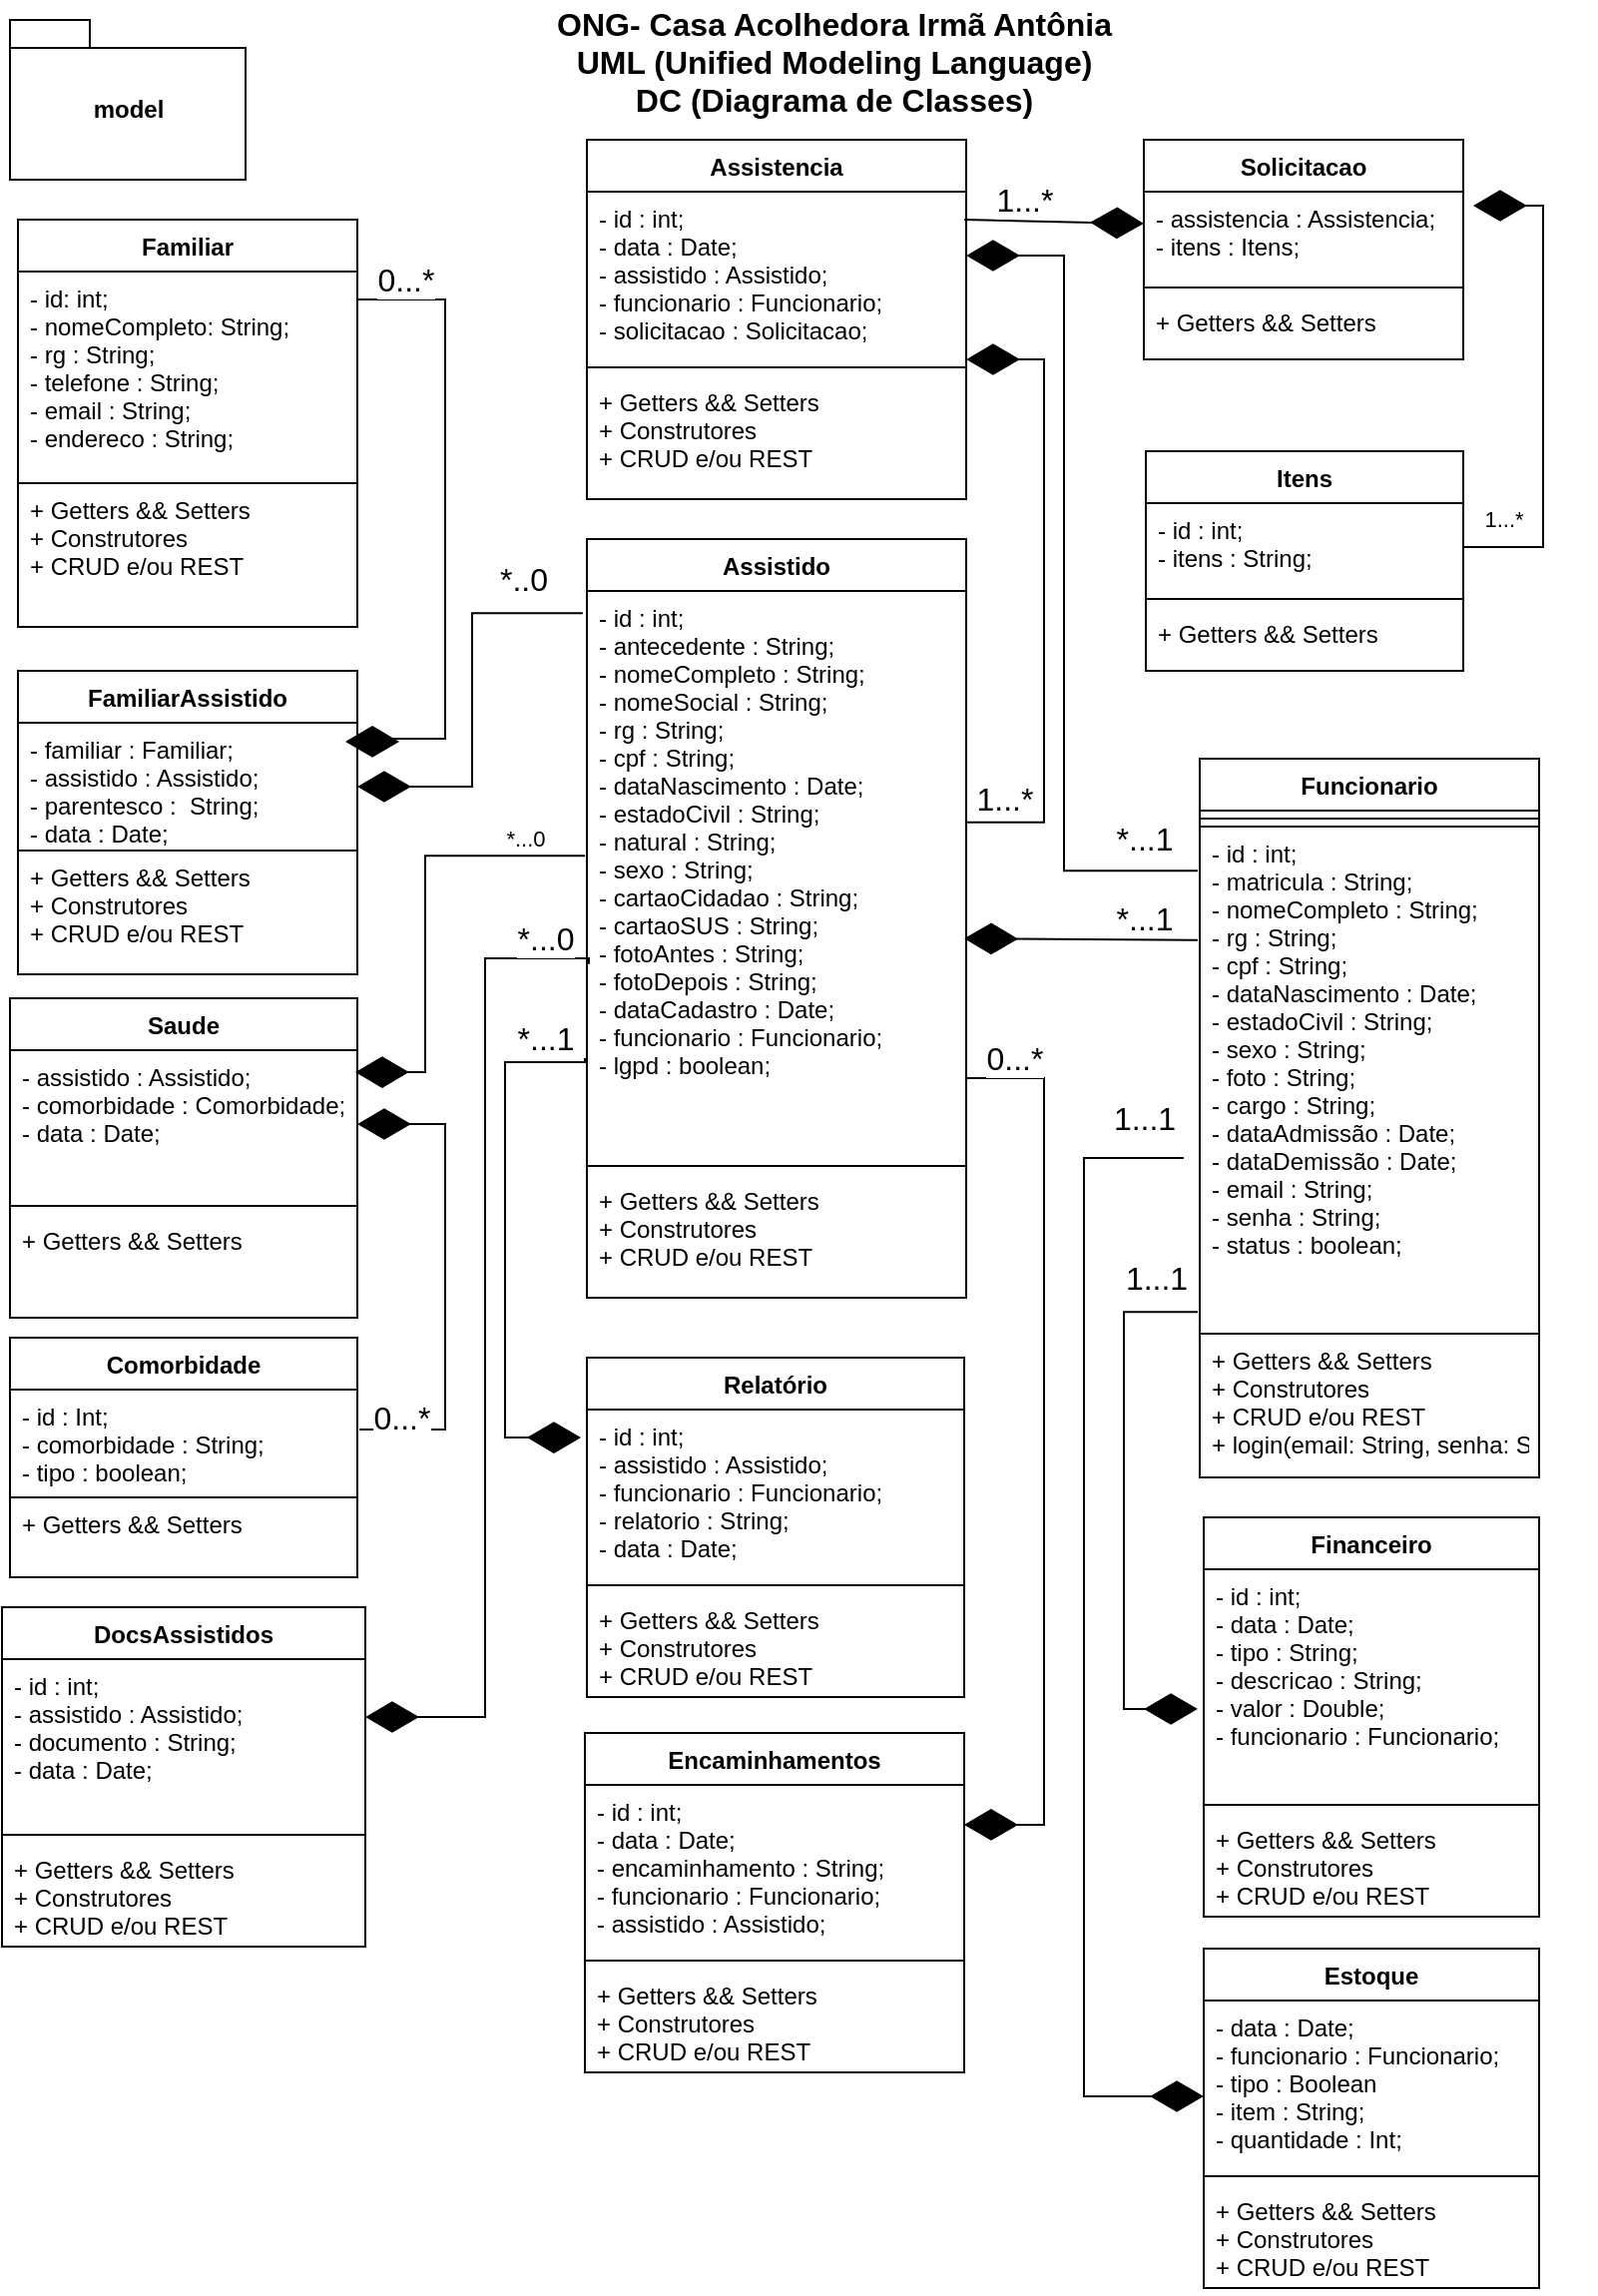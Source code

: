 <mxfile version="17.1.3" type="device"><diagram id="V8NIEzu3ds6T8y8G-yu7" name="Page-1"><mxGraphModel dx="868" dy="450" grid="1" gridSize="10" guides="1" tooltips="1" connect="1" arrows="1" fold="1" page="1" pageScale="1" pageWidth="827" pageHeight="1169" math="0" shadow="0"><root><mxCell id="0"/><mxCell id="1" parent="0"/><mxCell id="LsEdg0_R3i5YZ1CiwI1N-1" value="ONG- Casa Acolhedora Irmã Antônia&#10;UML (Unified Modeling Language)&#10;DC (Diagrama de Classes)" style="text;align=center;fontStyle=1;verticalAlign=middle;spacingLeft=3;spacingRight=3;strokeColor=none;rotatable=0;points=[[0,0.5],[1,0.5]];portConstraint=eastwest;fontSize=16;" parent="1" vertex="1"><mxGeometry x="270" y="10" width="350" height="60" as="geometry"/></mxCell><mxCell id="LsEdg0_R3i5YZ1CiwI1N-2" value="Assistido" style="swimlane;fontStyle=1;align=center;verticalAlign=top;childLayout=stackLayout;horizontal=1;startSize=26;horizontalStack=0;resizeParent=1;resizeParentMax=0;resizeLast=0;collapsible=1;marginBottom=0;" parent="1" vertex="1"><mxGeometry x="321" y="280" width="190" height="380" as="geometry"/></mxCell><mxCell id="LsEdg0_R3i5YZ1CiwI1N-23" value="- id : int;&#10;- antecedente : String;&#10;- nomeCompleto : String;&#10;- nomeSocial : String;&#10;- rg : String;&#10;- cpf : String;&#10;- dataNascimento : Date;&#10;- estadoCivil : String;&#10;- natural : String;&#10;- sexo : String;&#10;- cartaoCidadao : String;&#10;- cartaoSUS : String;&#10;- fotoAntes : String;&#10;- fotoDepois : String;&#10;- dataCadastro : Date;&#10;- funcionario : Funcionario;&#10;- lgpd : boolean;" style="text;strokeColor=none;fillColor=none;align=left;verticalAlign=top;spacingLeft=4;spacingRight=4;overflow=hidden;rotatable=0;points=[[0,0.5],[1,0.5]];portConstraint=eastwest;" parent="LsEdg0_R3i5YZ1CiwI1N-2" vertex="1"><mxGeometry y="26" width="190" height="284" as="geometry"/></mxCell><mxCell id="LsEdg0_R3i5YZ1CiwI1N-4" value="" style="line;strokeWidth=1;fillColor=none;align=left;verticalAlign=middle;spacingTop=-1;spacingLeft=3;spacingRight=3;rotatable=0;labelPosition=right;points=[];portConstraint=eastwest;" parent="LsEdg0_R3i5YZ1CiwI1N-2" vertex="1"><mxGeometry y="310" width="190" height="8" as="geometry"/></mxCell><mxCell id="LsEdg0_R3i5YZ1CiwI1N-5" value="+ Getters &amp;&amp; Setters&#10;+ Construtores&#10;+ CRUD e/ou REST" style="text;strokeColor=none;fillColor=none;align=left;verticalAlign=top;spacingLeft=4;spacingRight=4;overflow=hidden;rotatable=0;points=[[0,0.5],[1,0.5]];portConstraint=eastwest;" parent="LsEdg0_R3i5YZ1CiwI1N-2" vertex="1"><mxGeometry y="318" width="190" height="62" as="geometry"/></mxCell><mxCell id="LsEdg0_R3i5YZ1CiwI1N-24" value="Funcionario" style="swimlane;fontStyle=1;align=center;verticalAlign=top;childLayout=stackLayout;horizontal=1;startSize=26;horizontalStack=0;resizeParent=1;resizeParentMax=0;resizeLast=0;collapsible=1;marginBottom=0;" parent="1" vertex="1"><mxGeometry x="628" y="390" width="170" height="360" as="geometry"/></mxCell><mxCell id="LsEdg0_R3i5YZ1CiwI1N-26" value="" style="line;strokeWidth=1;fillColor=none;align=left;verticalAlign=middle;spacingTop=-1;spacingLeft=3;spacingRight=3;rotatable=0;labelPosition=right;points=[];portConstraint=eastwest;" parent="LsEdg0_R3i5YZ1CiwI1N-24" vertex="1"><mxGeometry y="26" width="170" height="8" as="geometry"/></mxCell><mxCell id="LsEdg0_R3i5YZ1CiwI1N-25" value="- id : int;&#10;- matricula : String;&#10;- nomeCompleto : String;&#10;- rg : String;&#10;- cpf : String;&#10;- dataNascimento : Date;&#10;- estadoCivil : String;&#10;- sexo : String;&#10;- foto : String;&#10;- cargo : String;&#10;- dataAdmissão : Date;&#10;- dataDemissão : Date;&#10;- email : String;&#10;- senha : String;&#10;- status : boolean;" style="text;strokeColor=default;fillColor=none;align=left;verticalAlign=top;spacingLeft=4;spacingRight=4;overflow=hidden;rotatable=0;points=[[0,0.5],[1,0.5]];portConstraint=eastwest;" parent="LsEdg0_R3i5YZ1CiwI1N-24" vertex="1"><mxGeometry y="34" width="170" height="254" as="geometry"/></mxCell><mxCell id="LsEdg0_R3i5YZ1CiwI1N-27" value="+ Getters &amp;&amp; Setters&#10;+ Construtores&#10;+ CRUD e/ou REST&#10;+ login(email: String, senha: String): int" style="text;strokeColor=none;fillColor=none;align=left;verticalAlign=top;spacingLeft=4;spacingRight=4;overflow=hidden;rotatable=0;points=[[0,0.5],[1,0.5]];portConstraint=eastwest;" parent="LsEdg0_R3i5YZ1CiwI1N-24" vertex="1"><mxGeometry y="288" width="170" height="72" as="geometry"/></mxCell><mxCell id="LsEdg0_R3i5YZ1CiwI1N-28" value="Assistencia" style="swimlane;fontStyle=1;align=center;verticalAlign=top;childLayout=stackLayout;horizontal=1;startSize=26;horizontalStack=0;resizeParent=1;resizeParentMax=0;resizeLast=0;collapsible=1;marginBottom=0;" parent="1" vertex="1"><mxGeometry x="321" y="80" width="190" height="180" as="geometry"/></mxCell><mxCell id="LsEdg0_R3i5YZ1CiwI1N-29" value="- id : int;&#10;- data : Date;&#10;- assistido : Assistido;&#10;- funcionario : Funcionario;&#10;- solicitacao : Solicitacao;" style="text;strokeColor=none;fillColor=none;align=left;verticalAlign=top;spacingLeft=4;spacingRight=4;overflow=hidden;rotatable=0;points=[[0,0.5],[1,0.5]];portConstraint=eastwest;" parent="LsEdg0_R3i5YZ1CiwI1N-28" vertex="1"><mxGeometry y="26" width="190" height="84" as="geometry"/></mxCell><mxCell id="LsEdg0_R3i5YZ1CiwI1N-30" value="" style="line;strokeWidth=1;fillColor=none;align=left;verticalAlign=middle;spacingTop=-1;spacingLeft=3;spacingRight=3;rotatable=0;labelPosition=right;points=[];portConstraint=eastwest;" parent="LsEdg0_R3i5YZ1CiwI1N-28" vertex="1"><mxGeometry y="110" width="190" height="8" as="geometry"/></mxCell><mxCell id="LsEdg0_R3i5YZ1CiwI1N-31" value="+ Getters &amp;&amp; Setters&#10;+ Construtores&#10;+ CRUD e/ou REST" style="text;strokeColor=none;fillColor=none;align=left;verticalAlign=top;spacingLeft=4;spacingRight=4;overflow=hidden;rotatable=0;points=[[0,0.5],[1,0.5]];portConstraint=eastwest;" parent="LsEdg0_R3i5YZ1CiwI1N-28" vertex="1"><mxGeometry y="118" width="190" height="62" as="geometry"/></mxCell><mxCell id="LsEdg0_R3i5YZ1CiwI1N-32" value="model" style="shape=folder;fontStyle=1;spacingTop=10;tabWidth=40;tabHeight=14;tabPosition=left;html=1;" parent="1" vertex="1"><mxGeometry x="32" y="20" width="118" height="80" as="geometry"/></mxCell><mxCell id="LsEdg0_R3i5YZ1CiwI1N-37" value="Encaminhamentos" style="swimlane;fontStyle=1;align=center;verticalAlign=top;childLayout=stackLayout;horizontal=1;startSize=26;horizontalStack=0;resizeParent=1;resizeParentMax=0;resizeLast=0;collapsible=1;marginBottom=0;" parent="1" vertex="1"><mxGeometry x="320" y="878" width="190" height="170" as="geometry"/></mxCell><mxCell id="LsEdg0_R3i5YZ1CiwI1N-38" value="- id : int;&#10;- data : Date;&#10;- encaminhamento : String;&#10;- funcionario : Funcionario;&#10;- assistido : Assistido;" style="text;strokeColor=none;fillColor=none;align=left;verticalAlign=top;spacingLeft=4;spacingRight=4;overflow=hidden;rotatable=0;points=[[0,0.5],[1,0.5]];portConstraint=eastwest;" parent="LsEdg0_R3i5YZ1CiwI1N-37" vertex="1"><mxGeometry y="26" width="190" height="84" as="geometry"/></mxCell><mxCell id="LsEdg0_R3i5YZ1CiwI1N-39" value="" style="line;strokeWidth=1;fillColor=none;align=left;verticalAlign=middle;spacingTop=-1;spacingLeft=3;spacingRight=3;rotatable=0;labelPosition=right;points=[];portConstraint=eastwest;" parent="LsEdg0_R3i5YZ1CiwI1N-37" vertex="1"><mxGeometry y="110" width="190" height="8" as="geometry"/></mxCell><mxCell id="LsEdg0_R3i5YZ1CiwI1N-40" value="+ Getters &amp;&amp; Setters&#10;+ Construtores&#10;+ CRUD e/ou REST" style="text;strokeColor=none;fillColor=none;align=left;verticalAlign=top;spacingLeft=4;spacingRight=4;overflow=hidden;rotatable=0;points=[[0,0.5],[1,0.5]];portConstraint=eastwest;" parent="LsEdg0_R3i5YZ1CiwI1N-37" vertex="1"><mxGeometry y="118" width="190" height="52" as="geometry"/></mxCell><mxCell id="aL3uGlQkh7vrvcLJ92MS-1" value="Financeiro" style="swimlane;fontStyle=1;align=center;verticalAlign=top;childLayout=stackLayout;horizontal=1;startSize=26;horizontalStack=0;resizeParent=1;resizeParentMax=0;resizeLast=0;collapsible=1;marginBottom=0;" parent="1" vertex="1"><mxGeometry x="630" y="770" width="168" height="200" as="geometry"/></mxCell><mxCell id="aL3uGlQkh7vrvcLJ92MS-2" value="- id : int;&#10;- data : Date;&#10;- tipo : String;&#10;- descricao : String;&#10;- valor : Double;&#10;- funcionario : Funcionario;" style="text;strokeColor=none;fillColor=none;align=left;verticalAlign=top;spacingLeft=4;spacingRight=4;overflow=hidden;rotatable=0;points=[[0,0.5],[1,0.5]];portConstraint=eastwest;" parent="aL3uGlQkh7vrvcLJ92MS-1" vertex="1"><mxGeometry y="26" width="168" height="114" as="geometry"/></mxCell><mxCell id="aL3uGlQkh7vrvcLJ92MS-3" value="" style="line;strokeWidth=1;fillColor=none;align=left;verticalAlign=middle;spacingTop=-1;spacingLeft=3;spacingRight=3;rotatable=0;labelPosition=right;points=[];portConstraint=eastwest;" parent="aL3uGlQkh7vrvcLJ92MS-1" vertex="1"><mxGeometry y="140" width="168" height="8" as="geometry"/></mxCell><mxCell id="aL3uGlQkh7vrvcLJ92MS-4" value="+ Getters &amp;&amp; Setters&#10;+ Construtores&#10;+ CRUD e/ou REST" style="text;strokeColor=none;fillColor=none;align=left;verticalAlign=top;spacingLeft=4;spacingRight=4;overflow=hidden;rotatable=0;points=[[0,0.5],[1,0.5]];portConstraint=eastwest;" parent="aL3uGlQkh7vrvcLJ92MS-1" vertex="1"><mxGeometry y="148" width="168" height="52" as="geometry"/></mxCell><mxCell id="WE0CfpYvLQGnFb20TTfo-5" value="Saude" style="swimlane;fontStyle=1;align=center;verticalAlign=top;childLayout=stackLayout;horizontal=1;startSize=26;horizontalStack=0;resizeParent=1;resizeParentMax=0;resizeLast=0;collapsible=1;marginBottom=0;" parent="1" vertex="1"><mxGeometry x="32" y="510" width="174" height="160" as="geometry"/></mxCell><mxCell id="WE0CfpYvLQGnFb20TTfo-6" value="- assistido : Assistido;&#10;- comorbidade : Comorbidade;&#10;- data : Date;&#10;" style="text;strokeColor=none;fillColor=none;align=left;verticalAlign=top;spacingLeft=4;spacingRight=4;overflow=hidden;rotatable=0;points=[[0,0.5],[1,0.5]];portConstraint=eastwest;" parent="WE0CfpYvLQGnFb20TTfo-5" vertex="1"><mxGeometry y="26" width="174" height="74" as="geometry"/></mxCell><mxCell id="WE0CfpYvLQGnFb20TTfo-7" value="" style="line;strokeWidth=1;fillColor=none;align=left;verticalAlign=middle;spacingTop=-1;spacingLeft=3;spacingRight=3;rotatable=0;labelPosition=right;points=[];portConstraint=eastwest;" parent="WE0CfpYvLQGnFb20TTfo-5" vertex="1"><mxGeometry y="100" width="174" height="8" as="geometry"/></mxCell><mxCell id="WE0CfpYvLQGnFb20TTfo-8" value="+ Getters &amp;&amp; Setters" style="text;strokeColor=none;fillColor=none;align=left;verticalAlign=top;spacingLeft=4;spacingRight=4;overflow=hidden;rotatable=0;points=[[0,0.5],[1,0.5]];portConstraint=eastwest;" parent="WE0CfpYvLQGnFb20TTfo-5" vertex="1"><mxGeometry y="108" width="174" height="52" as="geometry"/></mxCell><mxCell id="WE0CfpYvLQGnFb20TTfo-11" value="Itens" style="swimlane;fontStyle=1;align=center;verticalAlign=top;childLayout=stackLayout;horizontal=1;startSize=26;horizontalStack=0;resizeParent=1;resizeParentMax=0;resizeLast=0;collapsible=1;marginBottom=0;" parent="1" vertex="1"><mxGeometry x="601" y="236" width="159" height="110" as="geometry"/></mxCell><mxCell id="WE0CfpYvLQGnFb20TTfo-12" value="- id : int;&#10;- itens : String;" style="text;strokeColor=none;fillColor=none;align=left;verticalAlign=top;spacingLeft=4;spacingRight=4;overflow=hidden;rotatable=0;points=[[0,0.5],[1,0.5]];portConstraint=eastwest;" parent="WE0CfpYvLQGnFb20TTfo-11" vertex="1"><mxGeometry y="26" width="159" height="44" as="geometry"/></mxCell><mxCell id="WE0CfpYvLQGnFb20TTfo-13" value="" style="line;strokeWidth=1;fillColor=none;align=left;verticalAlign=middle;spacingTop=-1;spacingLeft=3;spacingRight=3;rotatable=0;labelPosition=right;points=[];portConstraint=eastwest;" parent="WE0CfpYvLQGnFb20TTfo-11" vertex="1"><mxGeometry y="70" width="159" height="8" as="geometry"/></mxCell><mxCell id="WE0CfpYvLQGnFb20TTfo-14" value="+ Getters &amp;&amp; Setters" style="text;strokeColor=none;fillColor=none;align=left;verticalAlign=top;spacingLeft=4;spacingRight=4;overflow=hidden;rotatable=0;points=[[0,0.5],[1,0.5]];portConstraint=eastwest;" parent="WE0CfpYvLQGnFb20TTfo-11" vertex="1"><mxGeometry y="78" width="159" height="32" as="geometry"/></mxCell><mxCell id="EMVgxTuxKN4HmM-ueOk9-1" value="Familiar" style="swimlane;fontStyle=1;align=center;verticalAlign=top;childLayout=stackLayout;horizontal=1;startSize=26;horizontalStack=0;resizeParent=1;resizeParentMax=0;resizeLast=0;collapsible=1;marginBottom=0;" parent="1" vertex="1"><mxGeometry x="36" y="120" width="170" height="204" as="geometry"/></mxCell><mxCell id="EMVgxTuxKN4HmM-ueOk9-3" value="- id: int;&#10;- nomeCompleto: String;&#10;- rg : String;&#10;- telefone : String;&#10;- email : String;&#10;- endereco : String;&#10;" style="text;strokeColor=default;fillColor=none;align=left;verticalAlign=top;spacingLeft=4;spacingRight=4;overflow=hidden;rotatable=0;points=[[0,0.5],[1,0.5]];portConstraint=eastwest;strokeWidth=1;" parent="EMVgxTuxKN4HmM-ueOk9-1" vertex="1"><mxGeometry y="26" width="170" height="106" as="geometry"/></mxCell><mxCell id="EMVgxTuxKN4HmM-ueOk9-4" value="+ Getters &amp;&amp; Setters&#10;+ Construtores&#10;+ CRUD e/ou REST" style="text;strokeColor=none;fillColor=none;align=left;verticalAlign=top;spacingLeft=4;spacingRight=4;overflow=hidden;rotatable=0;points=[[0,0.5],[1,0.5]];portConstraint=eastwest;" parent="EMVgxTuxKN4HmM-ueOk9-1" vertex="1"><mxGeometry y="132" width="170" height="72" as="geometry"/></mxCell><mxCell id="HtAP94XNzmDsmanJ-DMw-1" value="Comorbidade" style="swimlane;fontStyle=1;align=center;verticalAlign=top;childLayout=stackLayout;horizontal=1;startSize=26;horizontalStack=0;resizeParent=1;resizeParentMax=0;resizeLast=0;collapsible=1;marginBottom=0;" parent="1" vertex="1"><mxGeometry x="32" y="680" width="174" height="120" as="geometry"/></mxCell><mxCell id="HtAP94XNzmDsmanJ-DMw-2" value="- id : Int;&#10;- comorbidade : String;&#10;- tipo : boolean;" style="text;strokeColor=default;fillColor=none;align=left;verticalAlign=top;spacingLeft=4;spacingRight=4;overflow=hidden;rotatable=0;points=[[0,0.5],[1,0.5]];portConstraint=eastwest;" parent="HtAP94XNzmDsmanJ-DMw-1" vertex="1"><mxGeometry y="26" width="174" height="54" as="geometry"/></mxCell><mxCell id="HtAP94XNzmDsmanJ-DMw-4" value="+ Getters &amp;&amp; Setters" style="text;strokeColor=none;fillColor=none;align=left;verticalAlign=top;spacingLeft=4;spacingRight=4;overflow=hidden;rotatable=0;points=[[0,0.5],[1,0.5]];portConstraint=eastwest;" parent="HtAP94XNzmDsmanJ-DMw-1" vertex="1"><mxGeometry y="80" width="174" height="40" as="geometry"/></mxCell><mxCell id="HtAP94XNzmDsmanJ-DMw-5" value="*...0" style="endArrow=diamondThin;endFill=1;endSize=24;html=1;rounded=0;edgeStyle=orthogonalEdgeStyle;exitX=-0.005;exitY=0.467;exitDx=0;exitDy=0;exitPerimeter=0;entryX=0.994;entryY=0.149;entryDx=0;entryDy=0;entryPerimeter=0;" parent="1" source="LsEdg0_R3i5YZ1CiwI1N-23" target="WE0CfpYvLQGnFb20TTfo-6" edge="1"><mxGeometry x="-0.731" y="-9" width="160" relative="1" as="geometry"><mxPoint x="300" y="510" as="sourcePoint"/><mxPoint x="230" y="590" as="targetPoint"/><Array as="points"><mxPoint x="240" y="439"/><mxPoint x="240" y="547"/></Array><mxPoint as="offset"/></mxGeometry></mxCell><mxCell id="HtAP94XNzmDsmanJ-DMw-7" value="Solicitacao" style="swimlane;fontStyle=1;align=center;verticalAlign=top;childLayout=stackLayout;horizontal=1;startSize=26;horizontalStack=0;resizeParent=1;resizeParentMax=0;resizeLast=0;collapsible=1;marginBottom=0;" parent="1" vertex="1"><mxGeometry x="600" y="80" width="160" height="110" as="geometry"/></mxCell><mxCell id="HtAP94XNzmDsmanJ-DMw-8" value="- assistencia : Assistencia;&#10;- itens : Itens;" style="text;strokeColor=none;fillColor=none;align=left;verticalAlign=top;spacingLeft=4;spacingRight=4;overflow=hidden;rotatable=0;points=[[0,0.5],[1,0.5]];portConstraint=eastwest;" parent="HtAP94XNzmDsmanJ-DMw-7" vertex="1"><mxGeometry y="26" width="160" height="44" as="geometry"/></mxCell><mxCell id="HtAP94XNzmDsmanJ-DMw-9" value="" style="line;strokeWidth=1;fillColor=none;align=left;verticalAlign=middle;spacingTop=-1;spacingLeft=3;spacingRight=3;rotatable=0;labelPosition=right;points=[];portConstraint=eastwest;" parent="HtAP94XNzmDsmanJ-DMw-7" vertex="1"><mxGeometry y="70" width="160" height="8" as="geometry"/></mxCell><mxCell id="HtAP94XNzmDsmanJ-DMw-10" value="+ Getters &amp;&amp; Setters" style="text;strokeColor=none;fillColor=none;align=left;verticalAlign=top;spacingLeft=4;spacingRight=4;overflow=hidden;rotatable=0;points=[[0,0.5],[1,0.5]];portConstraint=eastwest;" parent="HtAP94XNzmDsmanJ-DMw-7" vertex="1"><mxGeometry y="78" width="160" height="32" as="geometry"/></mxCell><mxCell id="HtAP94XNzmDsmanJ-DMw-12" value="1...*" style="endArrow=diamondThin;endFill=1;endSize=24;html=1;rounded=0;exitX=0.995;exitY=0.167;exitDx=0;exitDy=0;exitPerimeter=0;entryX=0;entryY=0.364;entryDx=0;entryDy=0;entryPerimeter=0;fontSize=16;" parent="1" source="LsEdg0_R3i5YZ1CiwI1N-29" target="HtAP94XNzmDsmanJ-DMw-8" edge="1"><mxGeometry x="-0.339" y="11" width="160" relative="1" as="geometry"><mxPoint x="570" y="300" as="sourcePoint"/><mxPoint x="570" y="160" as="targetPoint"/><mxPoint as="offset"/></mxGeometry></mxCell><mxCell id="HtAP94XNzmDsmanJ-DMw-13" value="1...*" style="endArrow=diamondThin;endFill=1;endSize=24;html=1;rounded=0;exitX=1;exitY=0.408;exitDx=0;exitDy=0;exitPerimeter=0;edgeStyle=orthogonalEdgeStyle;fontSize=16;" parent="1" source="LsEdg0_R3i5YZ1CiwI1N-23" target="LsEdg0_R3i5YZ1CiwI1N-29" edge="1"><mxGeometry x="-0.877" y="12" width="160" relative="1" as="geometry"><mxPoint x="370" y="260" as="sourcePoint"/><mxPoint x="530" y="260" as="targetPoint"/><Array as="points"><mxPoint x="550" y="422"/><mxPoint x="550" y="190"/></Array><mxPoint as="offset"/></mxGeometry></mxCell><mxCell id="HtAP94XNzmDsmanJ-DMw-15" value="*...1" style="endArrow=diamondThin;endFill=1;endSize=24;html=1;rounded=0;exitX=-0.006;exitY=0.087;exitDx=0;exitDy=0;exitPerimeter=0;entryX=1;entryY=0.381;entryDx=0;entryDy=0;entryPerimeter=0;edgeStyle=orthogonalEdgeStyle;fontSize=16;" parent="1" source="LsEdg0_R3i5YZ1CiwI1N-25" target="LsEdg0_R3i5YZ1CiwI1N-29" edge="1"><mxGeometry x="-0.873" y="-16" width="160" relative="1" as="geometry"><mxPoint x="370" y="260" as="sourcePoint"/><mxPoint x="530" y="260" as="targetPoint"/><Array as="points"><mxPoint x="560" y="446"/><mxPoint x="560" y="138"/></Array><mxPoint as="offset"/></mxGeometry></mxCell><mxCell id="HtAP94XNzmDsmanJ-DMw-17" value="1...1" style="endArrow=diamondThin;endFill=1;endSize=24;html=1;rounded=0;exitX=-0.006;exitY=0.957;exitDx=0;exitDy=0;exitPerimeter=0;edgeStyle=orthogonalEdgeStyle;fontSize=16;" parent="1" source="LsEdg0_R3i5YZ1CiwI1N-25" edge="1"><mxGeometry x="-0.851" y="-17" width="160" relative="1" as="geometry"><mxPoint x="540" y="710" as="sourcePoint"/><mxPoint x="627" y="866" as="targetPoint"/><Array as="points"><mxPoint x="590" y="667"/><mxPoint x="590" y="866"/></Array><mxPoint as="offset"/></mxGeometry></mxCell><mxCell id="HtAP94XNzmDsmanJ-DMw-23" value="DocsAssistidos" style="swimlane;fontStyle=1;align=center;verticalAlign=top;childLayout=stackLayout;horizontal=1;startSize=26;horizontalStack=0;resizeParent=1;resizeParentMax=0;resizeLast=0;collapsible=1;marginBottom=0;" parent="1" vertex="1"><mxGeometry x="28" y="815" width="182" height="170" as="geometry"/></mxCell><mxCell id="HtAP94XNzmDsmanJ-DMw-24" value="- id : int;&#10;- assistido : Assistido;&#10;- documento : String;&#10;- data : Date;" style="text;strokeColor=none;fillColor=none;align=left;verticalAlign=top;spacingLeft=4;spacingRight=4;overflow=hidden;rotatable=0;points=[[0,0.5],[1,0.5]];portConstraint=eastwest;" parent="HtAP94XNzmDsmanJ-DMw-23" vertex="1"><mxGeometry y="26" width="182" height="84" as="geometry"/></mxCell><mxCell id="HtAP94XNzmDsmanJ-DMw-25" value="" style="line;strokeWidth=1;fillColor=none;align=left;verticalAlign=middle;spacingTop=-1;spacingLeft=3;spacingRight=3;rotatable=0;labelPosition=right;points=[];portConstraint=eastwest;" parent="HtAP94XNzmDsmanJ-DMw-23" vertex="1"><mxGeometry y="110" width="182" height="8" as="geometry"/></mxCell><mxCell id="HtAP94XNzmDsmanJ-DMw-26" value="+ Getters &amp;&amp; Setters&#10;+ Construtores&#10;+ CRUD e/ou REST" style="text;strokeColor=none;fillColor=none;align=left;verticalAlign=top;spacingLeft=4;spacingRight=4;overflow=hidden;rotatable=0;points=[[0,0.5],[1,0.5]];portConstraint=eastwest;" parent="HtAP94XNzmDsmanJ-DMw-23" vertex="1"><mxGeometry y="118" width="182" height="52" as="geometry"/></mxCell><mxCell id="HtAP94XNzmDsmanJ-DMw-28" value="0...*" style="endArrow=diamondThin;endFill=1;endSize=24;html=1;rounded=0;edgeStyle=orthogonalEdgeStyle;fontSize=16;entryX=1;entryY=0.238;entryDx=0;entryDy=0;entryPerimeter=0;" parent="1" source="LsEdg0_R3i5YZ1CiwI1N-23" target="LsEdg0_R3i5YZ1CiwI1N-38" edge="1"><mxGeometry x="-0.893" y="10" width="160" relative="1" as="geometry"><mxPoint x="370" y="640" as="sourcePoint"/><mxPoint x="550" y="910" as="targetPoint"/><Array as="points"><mxPoint x="550" y="550"/><mxPoint x="550" y="924"/></Array><mxPoint as="offset"/></mxGeometry></mxCell><mxCell id="D3KAO5rpXuyUR_7wr3yr-1" value="FamiliarAssistido" style="swimlane;fontStyle=1;align=center;verticalAlign=top;childLayout=stackLayout;horizontal=1;startSize=26;horizontalStack=0;resizeParent=1;resizeParentMax=0;resizeLast=0;collapsible=1;marginBottom=0;" parent="1" vertex="1"><mxGeometry x="36" y="346" width="170" height="152" as="geometry"/></mxCell><mxCell id="D3KAO5rpXuyUR_7wr3yr-2" value="- familiar : Familiar;&#10;- assistido : Assistido;&#10;- parentesco :  String;&#10;- data : Date;&#10;&#10;" style="text;strokeColor=default;fillColor=none;align=left;verticalAlign=top;spacingLeft=4;spacingRight=4;overflow=hidden;rotatable=0;points=[[0,0.5],[1,0.5]];portConstraint=eastwest;strokeWidth=1;" parent="D3KAO5rpXuyUR_7wr3yr-1" vertex="1"><mxGeometry y="26" width="170" height="64" as="geometry"/></mxCell><mxCell id="D3KAO5rpXuyUR_7wr3yr-3" value="+ Getters &amp;&amp; Setters&#10;+ Construtores&#10;+ CRUD e/ou REST" style="text;strokeColor=none;fillColor=none;align=left;verticalAlign=top;spacingLeft=4;spacingRight=4;overflow=hidden;rotatable=0;points=[[0,0.5],[1,0.5]];portConstraint=eastwest;" parent="D3KAO5rpXuyUR_7wr3yr-1" vertex="1"><mxGeometry y="90" width="170" height="62" as="geometry"/></mxCell><mxCell id="D3KAO5rpXuyUR_7wr3yr-4" value="0...*" style="endArrow=diamondThin;endFill=1;endSize=24;html=1;rounded=0;fontSize=16;edgeStyle=orthogonalEdgeStyle;entryX=0.965;entryY=0.148;entryDx=0;entryDy=0;entryPerimeter=0;exitX=1;exitY=0.142;exitDx=0;exitDy=0;exitPerimeter=0;" parent="1" source="EMVgxTuxKN4HmM-ueOk9-3" target="D3KAO5rpXuyUR_7wr3yr-2" edge="1"><mxGeometry x="-0.841" y="10" width="160" relative="1" as="geometry"><mxPoint x="210" y="160" as="sourcePoint"/><mxPoint x="270" y="400" as="targetPoint"/><Array as="points"><mxPoint x="206" y="160"/><mxPoint x="250" y="160"/><mxPoint x="250" y="380"/><mxPoint x="220" y="380"/><mxPoint x="220" y="382"/></Array><mxPoint as="offset"/></mxGeometry></mxCell><mxCell id="D3KAO5rpXuyUR_7wr3yr-5" value="*..0" style="endArrow=diamondThin;endFill=1;endSize=24;html=1;rounded=0;fontSize=16;exitX=-0.011;exitY=0.039;exitDx=0;exitDy=0;exitPerimeter=0;edgeStyle=orthogonalEdgeStyle;entryX=1;entryY=0.5;entryDx=0;entryDy=0;" parent="1" source="LsEdg0_R3i5YZ1CiwI1N-23" target="D3KAO5rpXuyUR_7wr3yr-2" edge="1"><mxGeometry x="-0.703" y="-17" width="160" relative="1" as="geometry"><mxPoint x="330" y="260" as="sourcePoint"/><mxPoint x="230" y="420" as="targetPoint"/><mxPoint as="offset"/></mxGeometry></mxCell><mxCell id="D3KAO5rpXuyUR_7wr3yr-6" value="0...*" style="endArrow=diamondThin;endFill=1;endSize=24;html=1;rounded=0;fontSize=16;exitX=1.006;exitY=0.37;exitDx=0;exitDy=0;exitPerimeter=0;edgeStyle=orthogonalEdgeStyle;" parent="1" source="HtAP94XNzmDsmanJ-DMw-2" target="WE0CfpYvLQGnFb20TTfo-6" edge="1"><mxGeometry x="-0.823" y="6" width="160" relative="1" as="geometry"><mxPoint x="330" y="660" as="sourcePoint"/><mxPoint x="280" y="640" as="targetPoint"/><Array as="points"><mxPoint x="250" y="726"/><mxPoint x="250" y="573"/></Array><mxPoint as="offset"/></mxGeometry></mxCell><mxCell id="D3KAO5rpXuyUR_7wr3yr-7" value="*...0" style="endArrow=diamondThin;endFill=1;endSize=24;html=1;rounded=0;fontSize=16;exitX=0.005;exitY=0.658;exitDx=0;exitDy=0;exitPerimeter=0;edgeStyle=orthogonalEdgeStyle;" parent="1" source="LsEdg0_R3i5YZ1CiwI1N-23" target="HtAP94XNzmDsmanJ-DMw-24" edge="1"><mxGeometry x="-0.898" y="-10" width="160" relative="1" as="geometry"><mxPoint x="330" y="860" as="sourcePoint"/><mxPoint x="220" y="870" as="targetPoint"/><Array as="points"><mxPoint x="322" y="490"/><mxPoint x="270" y="490"/><mxPoint x="270" y="870"/></Array><mxPoint as="offset"/></mxGeometry></mxCell><mxCell id="D3KAO5rpXuyUR_7wr3yr-8" value="Relatório" style="swimlane;fontStyle=1;align=center;verticalAlign=top;childLayout=stackLayout;horizontal=1;startSize=26;horizontalStack=0;resizeParent=1;resizeParentMax=0;resizeLast=0;collapsible=1;marginBottom=0;" parent="1" vertex="1"><mxGeometry x="321" y="690" width="189" height="170" as="geometry"/></mxCell><mxCell id="D3KAO5rpXuyUR_7wr3yr-9" value="- id : int;&#10;- assistido : Assistido;&#10;- funcionario : Funcionario;&#10;- relatorio : String;&#10;- data : Date;" style="text;strokeColor=none;fillColor=none;align=left;verticalAlign=top;spacingLeft=4;spacingRight=4;overflow=hidden;rotatable=0;points=[[0,0.5],[1,0.5]];portConstraint=eastwest;" parent="D3KAO5rpXuyUR_7wr3yr-8" vertex="1"><mxGeometry y="26" width="189" height="84" as="geometry"/></mxCell><mxCell id="D3KAO5rpXuyUR_7wr3yr-10" value="" style="line;strokeWidth=1;fillColor=none;align=left;verticalAlign=middle;spacingTop=-1;spacingLeft=3;spacingRight=3;rotatable=0;labelPosition=right;points=[];portConstraint=eastwest;" parent="D3KAO5rpXuyUR_7wr3yr-8" vertex="1"><mxGeometry y="110" width="189" height="8" as="geometry"/></mxCell><mxCell id="D3KAO5rpXuyUR_7wr3yr-11" value="+ Getters &amp;&amp; Setters&#10;+ Construtores&#10;+ CRUD e/ou REST" style="text;strokeColor=none;fillColor=none;align=left;verticalAlign=top;spacingLeft=4;spacingRight=4;overflow=hidden;rotatable=0;points=[[0,0.5],[1,0.5]];portConstraint=eastwest;" parent="D3KAO5rpXuyUR_7wr3yr-8" vertex="1"><mxGeometry y="118" width="189" height="52" as="geometry"/></mxCell><mxCell id="D3KAO5rpXuyUR_7wr3yr-12" value="*...1" style="endArrow=diamondThin;endFill=1;endSize=24;html=1;rounded=0;fontSize=16;edgeStyle=orthogonalEdgeStyle;entryX=-0.016;entryY=0.167;entryDx=0;entryDy=0;entryPerimeter=0;" parent="1" target="D3KAO5rpXuyUR_7wr3yr-9" edge="1"><mxGeometry x="-0.836" y="-12" width="160" relative="1" as="geometry"><mxPoint x="320" y="540" as="sourcePoint"/><mxPoint x="470" y="780" as="targetPoint"/><Array as="points"><mxPoint x="320" y="542"/><mxPoint x="280" y="542"/><mxPoint x="280" y="730"/></Array><mxPoint as="offset"/></mxGeometry></mxCell><mxCell id="D3KAO5rpXuyUR_7wr3yr-14" value="*...1" style="endArrow=diamondThin;endFill=1;endSize=24;html=1;rounded=0;fontSize=16;strokeWidth=1;exitX=-0.006;exitY=0.224;exitDx=0;exitDy=0;exitPerimeter=0;entryX=0.995;entryY=0.613;entryDx=0;entryDy=0;entryPerimeter=0;" parent="1" source="LsEdg0_R3i5YZ1CiwI1N-25" target="LsEdg0_R3i5YZ1CiwI1N-23" edge="1"><mxGeometry x="-0.537" y="-11" width="160" relative="1" as="geometry"><mxPoint x="330" y="520" as="sourcePoint"/><mxPoint x="540" y="500" as="targetPoint"/><mxPoint as="offset"/></mxGeometry></mxCell><mxCell id="D3KAO5rpXuyUR_7wr3yr-16" value="Estoque" style="swimlane;fontStyle=1;align=center;verticalAlign=top;childLayout=stackLayout;horizontal=1;startSize=26;horizontalStack=0;resizeParent=1;resizeParentMax=0;resizeLast=0;collapsible=1;marginBottom=0;" parent="1" vertex="1"><mxGeometry x="630" y="986" width="168" height="170" as="geometry"/></mxCell><mxCell id="D3KAO5rpXuyUR_7wr3yr-17" value="- data : Date;&#10;- funcionario : Funcionario;&#10;- tipo : Boolean&#10;- item : String;&#10;- quantidade : Int;" style="text;strokeColor=none;fillColor=none;align=left;verticalAlign=top;spacingLeft=4;spacingRight=4;overflow=hidden;rotatable=0;points=[[0,0.5],[1,0.5]];portConstraint=eastwest;" parent="D3KAO5rpXuyUR_7wr3yr-16" vertex="1"><mxGeometry y="26" width="168" height="84" as="geometry"/></mxCell><mxCell id="D3KAO5rpXuyUR_7wr3yr-18" value="" style="line;strokeWidth=1;fillColor=none;align=left;verticalAlign=middle;spacingTop=-1;spacingLeft=3;spacingRight=3;rotatable=0;labelPosition=right;points=[];portConstraint=eastwest;" parent="D3KAO5rpXuyUR_7wr3yr-16" vertex="1"><mxGeometry y="110" width="168" height="8" as="geometry"/></mxCell><mxCell id="D3KAO5rpXuyUR_7wr3yr-19" value="+ Getters &amp;&amp; Setters&#10;+ Construtores&#10;+ CRUD e/ou REST" style="text;strokeColor=none;fillColor=none;align=left;verticalAlign=top;spacingLeft=4;spacingRight=4;overflow=hidden;rotatable=0;points=[[0,0.5],[1,0.5]];portConstraint=eastwest;" parent="D3KAO5rpXuyUR_7wr3yr-16" vertex="1"><mxGeometry y="118" width="168" height="52" as="geometry"/></mxCell><mxCell id="D3KAO5rpXuyUR_7wr3yr-20" value="1...1" style="endArrow=diamondThin;endFill=1;endSize=24;html=1;rounded=0;edgeStyle=orthogonalEdgeStyle;fontSize=16;" parent="1" target="D3KAO5rpXuyUR_7wr3yr-17" edge="1"><mxGeometry x="-0.931" y="-20" width="160" relative="1" as="geometry"><mxPoint x="620" y="590" as="sourcePoint"/><mxPoint x="620" y="1101" as="targetPoint"/><Array as="points"><mxPoint x="570" y="590"/><mxPoint x="570" y="1060"/></Array><mxPoint as="offset"/></mxGeometry></mxCell><mxCell id="g-X3jlORWGWNbpcruB3D-1" value="1...*" style="endArrow=diamondThin;endFill=1;endSize=24;html=1;rounded=0;exitX=1;exitY=0.5;exitDx=0;exitDy=0;entryX=1.031;entryY=0.159;entryDx=0;entryDy=0;entryPerimeter=0;edgeStyle=orthogonalEdgeStyle;" parent="1" source="WE0CfpYvLQGnFb20TTfo-12" target="HtAP94XNzmDsmanJ-DMw-8" edge="1"><mxGeometry x="-0.837" y="14" width="160" relative="1" as="geometry"><mxPoint x="350" y="200" as="sourcePoint"/><mxPoint x="510" y="200" as="targetPoint"/><Array as="points"><mxPoint x="800" y="284"/><mxPoint x="800" y="113"/></Array><mxPoint as="offset"/></mxGeometry></mxCell></root></mxGraphModel></diagram></mxfile>